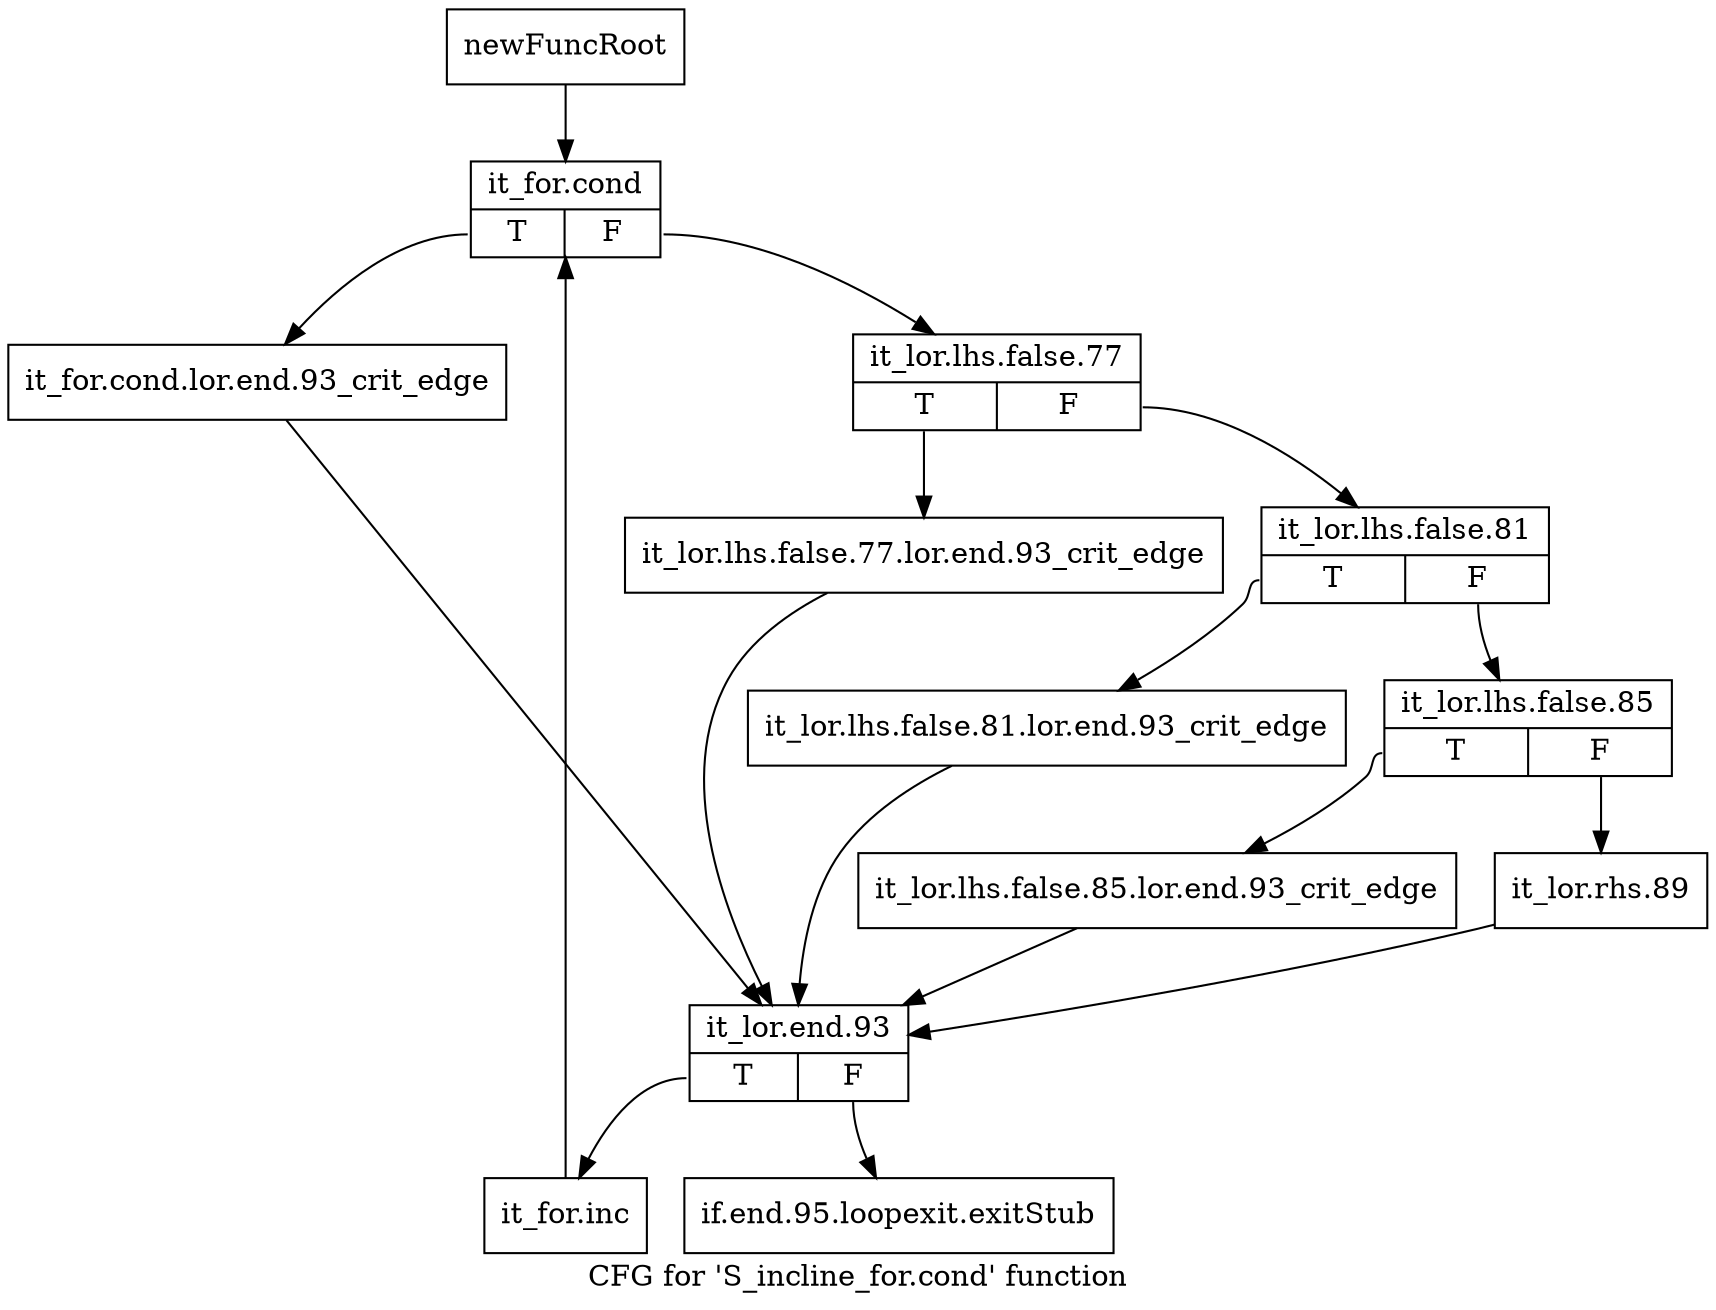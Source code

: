 digraph "CFG for 'S_incline_for.cond' function" {
	label="CFG for 'S_incline_for.cond' function";

	Node0x5703660 [shape=record,label="{newFuncRoot}"];
	Node0x5703660 -> Node0x5703700;
	Node0x57036b0 [shape=record,label="{if.end.95.loopexit.exitStub}"];
	Node0x5703700 [shape=record,label="{it_for.cond|{<s0>T|<s1>F}}"];
	Node0x5703700:s0 -> Node0x5703980;
	Node0x5703700:s1 -> Node0x5703750;
	Node0x5703750 [shape=record,label="{it_lor.lhs.false.77|{<s0>T|<s1>F}}"];
	Node0x5703750:s0 -> Node0x5703930;
	Node0x5703750:s1 -> Node0x57037a0;
	Node0x57037a0 [shape=record,label="{it_lor.lhs.false.81|{<s0>T|<s1>F}}"];
	Node0x57037a0:s0 -> Node0x57038e0;
	Node0x57037a0:s1 -> Node0x57037f0;
	Node0x57037f0 [shape=record,label="{it_lor.lhs.false.85|{<s0>T|<s1>F}}"];
	Node0x57037f0:s0 -> Node0x5703890;
	Node0x57037f0:s1 -> Node0x5703840;
	Node0x5703840 [shape=record,label="{it_lor.rhs.89}"];
	Node0x5703840 -> Node0x57039d0;
	Node0x5703890 [shape=record,label="{it_lor.lhs.false.85.lor.end.93_crit_edge}"];
	Node0x5703890 -> Node0x57039d0;
	Node0x57038e0 [shape=record,label="{it_lor.lhs.false.81.lor.end.93_crit_edge}"];
	Node0x57038e0 -> Node0x57039d0;
	Node0x5703930 [shape=record,label="{it_lor.lhs.false.77.lor.end.93_crit_edge}"];
	Node0x5703930 -> Node0x57039d0;
	Node0x5703980 [shape=record,label="{it_for.cond.lor.end.93_crit_edge}"];
	Node0x5703980 -> Node0x57039d0;
	Node0x57039d0 [shape=record,label="{it_lor.end.93|{<s0>T|<s1>F}}"];
	Node0x57039d0:s0 -> Node0x5703a20;
	Node0x57039d0:s1 -> Node0x57036b0;
	Node0x5703a20 [shape=record,label="{it_for.inc}"];
	Node0x5703a20 -> Node0x5703700;
}

